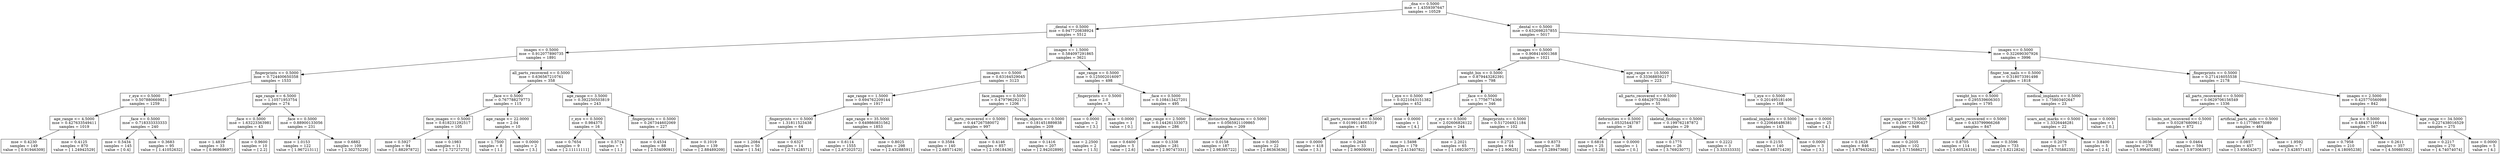 digraph Tree {
0 [label="_dna <= 0.5000\nmse = 1.4359397647\nsamples = 10529", shape="box"] ;
1 [label="_dental <= 0.5000\nmse = 0.947720838924\nsamples = 5512", shape="box"] ;
0 -> 1 ;
2 [label="images <= 0.5000\nmse = 0.912077890735\nsamples = 1891", shape="box"] ;
1 -> 2 ;
3 [label="_fingerprints <= 0.5000\nmse = 0.724400650358\nsamples = 1533", shape="box"] ;
2 -> 3 ;
4 [label="r_eye <= 0.5000\nmse = 0.507880669821\nsamples = 1259", shape="box"] ;
3 -> 4 ;
5 [label="age_range <= 4.5000\nmse = 0.427633549411\nsamples = 1019", shape="box"] ;
4 -> 5 ;
6 [label="mse = 0.4230\nsamples = 149\nvalue = [ 0.91946309]", shape="box"] ;
5 -> 6 ;
7 [label="mse = 0.4125\nsamples = 870\nvalue = [ 1.24942529]", shape="box"] ;
5 -> 7 ;
8 [label="_face <= 0.5000\nmse = 0.718333333333\nsamples = 240", shape="box"] ;
4 -> 8 ;
9 [label="mse = 0.5434\nsamples = 145\nvalue = [ 0.4]", shape="box"] ;
8 -> 9 ;
10 [label="mse = 0.3683\nsamples = 95\nvalue = [ 1.41052632]", shape="box"] ;
8 -> 10 ;
11 [label="age_range <= 6.5000\nmse = 1.10571953754\nsamples = 274", shape="box"] ;
3 -> 11 ;
12 [label="_face <= 0.5000\nmse = 1.63223363981\nsamples = 43", shape="box"] ;
11 -> 12 ;
13 [label="mse = 1.4839\nsamples = 33\nvalue = [ 0.96969697]", shape="box"] ;
12 -> 13 ;
14 [label="mse = 0.9600\nsamples = 10\nvalue = [ 2.2]", shape="box"] ;
12 -> 14 ;
15 [label="_face <= 0.5000\nmse = 0.88900133056\nsamples = 231", shape="box"] ;
11 -> 15 ;
16 [label="mse = 1.0153\nsamples = 122\nvalue = [ 1.96721311]", shape="box"] ;
15 -> 16 ;
17 [label="mse = 0.6882\nsamples = 109\nvalue = [ 2.30275229]", shape="box"] ;
15 -> 17 ;
18 [label="all_parts_recovered <= 0.5000\nmse = 0.636567210761\nsamples = 358", shape="box"] ;
2 -> 18 ;
19 [label="_face <= 0.5000\nmse = 0.767788279773\nsamples = 115", shape="box"] ;
18 -> 19 ;
20 [label="face_images <= 0.5000\nmse = 0.618231292517\nsamples = 105", shape="box"] ;
19 -> 20 ;
21 [label="mse = 0.5927\nsamples = 94\nvalue = [ 1.88297872]", shape="box"] ;
20 -> 21 ;
22 [label="mse = 0.1983\nsamples = 11\nvalue = [ 2.72727273]", shape="box"] ;
20 -> 22 ;
23 [label="age_range <= 22.0000\nmse = 2.04\nsamples = 10", shape="box"] ;
19 -> 23 ;
24 [label="mse = 1.7500\nsamples = 8\nvalue = [ 1.]", shape="box"] ;
23 -> 24 ;
25 [label="mse = 0.0000\nsamples = 2\nvalue = [ 3.]", shape="box"] ;
23 -> 25 ;
26 [label="age_range <= 3.5000\nmse = 0.392250503819\nsamples = 243", shape="box"] ;
18 -> 26 ;
27 [label="r_eye <= 0.5000\nmse = 0.984375\nsamples = 16", shape="box"] ;
26 -> 27 ;
28 [label="mse = 0.7654\nsamples = 9\nvalue = [ 2.11111111]", shape="box"] ;
27 -> 28 ;
29 [label="mse = 0.5714\nsamples = 7\nvalue = [ 1.]", shape="box"] ;
27 -> 29 ;
30 [label="_fingerprints <= 0.5000\nmse = 0.267344602069\nsamples = 227", shape="box"] ;
26 -> 30 ;
31 [label="mse = 0.4534\nsamples = 88\nvalue = [ 2.53409091]", shape="box"] ;
30 -> 31 ;
32 [label="mse = 0.1019\nsamples = 139\nvalue = [ 2.88489209]", shape="box"] ;
30 -> 32 ;
33 [label="images <= 1.5000\nmse = 0.584097291865\nsamples = 3621", shape="box"] ;
1 -> 33 ;
34 [label="images <= 0.5000\nmse = 0.63164529045\nsamples = 3123", shape="box"] ;
33 -> 34 ;
35 [label="age_range <= 1.5000\nmse = 0.694762209144\nsamples = 1917", shape="box"] ;
34 -> 35 ;
36 [label="_fingerprints <= 0.5000\nmse = 1.31811523438\nsamples = 64", shape="box"] ;
35 -> 36 ;
37 [label="mse = 1.2084\nsamples = 50\nvalue = [ 1.54]", shape="box"] ;
36 -> 37 ;
38 [label="mse = 0.6327\nsamples = 14\nvalue = [ 2.71428571]", shape="box"] ;
36 -> 38 ;
39 [label="age_range <= 35.5000\nmse = 0.649860831562\nsamples = 1853", shape="box"] ;
35 -> 39 ;
40 [label="mse = 0.6114\nsamples = 1555\nvalue = [ 2.67202572]", shape="box"] ;
39 -> 40 ;
41 [label="mse = 0.8025\nsamples = 298\nvalue = [ 2.43288591]", shape="box"] ;
39 -> 41 ;
42 [label="face_images <= 0.5000\nmse = 0.479796292171\nsamples = 1206", shape="box"] ;
34 -> 42 ;
43 [label="all_parts_recovered <= 0.5000\nmse = 0.447267580072\nsamples = 997", shape="box"] ;
42 -> 43 ;
44 [label="mse = 0.3584\nsamples = 140\nvalue = [ 2.68571429]", shape="box"] ;
43 -> 44 ;
45 [label="mse = 0.4146\nsamples = 857\nvalue = [ 2.10618436]", shape="box"] ;
43 -> 45 ;
46 [label="foreign_objects <= 0.5000\nmse = 0.181451889838\nsamples = 209", shape="box"] ;
42 -> 46 ;
47 [label="mse = 0.1416\nsamples = 207\nvalue = [ 2.94202899]", shape="box"] ;
46 -> 47 ;
48 [label="mse = 2.2500\nsamples = 2\nvalue = [ 1.5]", shape="box"] ;
46 -> 48 ;
49 [label="age_range <= 0.5000\nmse = 0.125002016097\nsamples = 498", shape="box"] ;
33 -> 49 ;
50 [label="_fingerprints <= 0.5000\nmse = 2.0\nsamples = 3", shape="box"] ;
49 -> 50 ;
51 [label="mse = 0.0000\nsamples = 2\nvalue = [ 3.]", shape="box"] ;
50 -> 51 ;
52 [label="mse = 0.0000\nsamples = 1\nvalue = [ 0.]", shape="box"] ;
50 -> 52 ;
53 [label="_face <= 0.5000\nmse = 0.108413427201\nsamples = 495", shape="box"] ;
49 -> 53 ;
54 [label="age_range <= 2.5000\nmse = 0.144261333073\nsamples = 286", shape="box"] ;
53 -> 54 ;
55 [label="mse = 0.6400\nsamples = 5\nvalue = [ 2.6]", shape="box"] ;
54 -> 55 ;
56 [label="mse = 0.1338\nsamples = 281\nvalue = [ 2.90747331]", shape="box"] ;
54 -> 56 ;
57 [label="other_distinctive_features <= 0.5000\nmse = 0.0565921109865\nsamples = 209", shape="box"] ;
53 -> 57 ;
58 [label="mse = 0.0158\nsamples = 187\nvalue = [ 2.98395722]", shape="box"] ;
57 -> 58 ;
59 [label="mse = 0.3905\nsamples = 22\nvalue = [ 2.86363636]", shape="box"] ;
57 -> 59 ;
60 [label="_dental <= 0.5000\nmse = 0.632698257855\nsamples = 5017", shape="box"] ;
0 -> 60 ;
61 [label="images <= 0.5000\nmse = 0.908414001368\nsamples = 1021", shape="box"] ;
60 -> 61 ;
62 [label="weight_bin <= 0.5000\nmse = 0.879443282391\nsamples = 798", shape="box"] ;
61 -> 62 ;
63 [label="l_eye <= 0.5000\nmse = 0.0221043151382\nsamples = 452", shape="box"] ;
62 -> 63 ;
64 [label="all_parts_recovered <= 0.5000\nmse = 0.0199114065319\nsamples = 451", shape="box"] ;
63 -> 64 ;
65 [label="mse = 0.0000\nsamples = 418\nvalue = [ 3.]", shape="box"] ;
64 -> 65 ;
66 [label="mse = 0.2645\nsamples = 33\nvalue = [ 2.90909091]", shape="box"] ;
64 -> 66 ;
67 [label="mse = 0.0000\nsamples = 1\nvalue = [ 4.]", shape="box"] ;
63 -> 67 ;
68 [label="_face <= 0.5000\nmse = 1.7756774366\nsamples = 346", shape="box"] ;
62 -> 68 ;
69 [label="r_eye <= 0.5000\nmse = 2.02606826122\nsamples = 244", shape="box"] ;
68 -> 69 ;
70 [label="mse = 1.5498\nsamples = 179\nvalue = [ 2.41340782]", shape="box"] ;
69 -> 70 ;
71 [label="mse = 2.2021\nsamples = 65\nvalue = [ 1.16923077]", shape="box"] ;
69 -> 71 ;
72 [label="_fingerprints <= 0.5000\nmse = 0.517204921184\nsamples = 102", shape="box"] ;
68 -> 72 ;
73 [label="mse = 0.2725\nsamples = 64\nvalue = [ 2.90625]", shape="box"] ;
72 -> 73 ;
74 [label="mse = 0.8373\nsamples = 38\nvalue = [ 3.28947368]", shape="box"] ;
72 -> 74 ;
75 [label="age_range <= 10.5000\nmse = 0.33368859217\nsamples = 223", shape="box"] ;
61 -> 75 ;
76 [label="all_parts_recovered <= 0.5000\nmse = 0.684297520661\nsamples = 55", shape="box"] ;
75 -> 76 ;
77 [label="deformities <= 0.5000\nmse = 1.05325443787\nsamples = 26", shape="box"] ;
76 -> 77 ;
78 [label="mse = 0.6816\nsamples = 25\nvalue = [ 3.28]", shape="box"] ;
77 -> 78 ;
79 [label="mse = 0.0000\nsamples = 1\nvalue = [ 0.]", shape="box"] ;
77 -> 79 ;
80 [label="skeletal_findings <= 0.5000\nmse = 0.199762187872\nsamples = 29", shape="box"] ;
76 -> 80 ;
81 [label="mse = 0.1775\nsamples = 26\nvalue = [ 3.76923077]", shape="box"] ;
80 -> 81 ;
82 [label="mse = 0.2222\nsamples = 3\nvalue = [ 3.33333333]", shape="box"] ;
80 -> 82 ;
83 [label="l_eye <= 0.5000\nmse = 0.201495181406\nsamples = 168", shape="box"] ;
75 -> 83 ;
84 [label="medical_implants <= 0.5000\nmse = 0.220646486381\nsamples = 143", shape="box"] ;
83 -> 84 ;
85 [label="mse = 0.2155\nsamples = 140\nvalue = [ 3.68571429]", shape="box"] ;
84 -> 85 ;
86 [label="mse = 0.0000\nsamples = 3\nvalue = [ 3.]", shape="box"] ;
84 -> 86 ;
87 [label="mse = 0.0000\nsamples = 25\nvalue = [ 4.]", shape="box"] ;
83 -> 87 ;
88 [label="images <= 0.5000\nmse = 0.322690307926\nsamples = 3996", shape="box"] ;
60 -> 88 ;
89 [label="finger_toe_nails <= 0.5000\nmse = 0.318073391498\nsamples = 1818", shape="box"] ;
88 -> 89 ;
90 [label="weight_bin <= 0.5000\nmse = 0.295539606303\nsamples = 1795", shape="box"] ;
89 -> 90 ;
91 [label="age_range <= 75.5000\nmse = 0.169723290427\nsamples = 948", shape="box"] ;
90 -> 91 ;
92 [label="mse = 0.1628\nsamples = 846\nvalue = [ 3.87943262]", shape="box"] ;
91 -> 92 ;
93 [label="mse = 0.2035\nsamples = 102\nvalue = [ 3.71568627]", shape="box"] ;
91 -> 93 ;
94 [label="all_parts_recovered <= 0.5000\nmse = 0.433799966268\nsamples = 847", shape="box"] ;
90 -> 94 ;
95 [label="mse = 0.8705\nsamples = 114\nvalue = [ 3.60526316]", shape="box"] ;
94 -> 95 ;
96 [label="mse = 0.3596\nsamples = 733\nvalue = [ 3.8212824]", shape="box"] ;
94 -> 96 ;
97 [label="medical_implants <= 0.5000\nmse = 1.75803402647\nsamples = 23", shape="box"] ;
89 -> 97 ;
98 [label="scars_and_marks <= 0.5000\nmse = 1.3326446281\nsamples = 22", shape="box"] ;
97 -> 98 ;
99 [label="mse = 0.2076\nsamples = 17\nvalue = [ 3.70588235]", shape="box"] ;
98 -> 99 ;
100 [label="mse = 3.8400\nsamples = 5\nvalue = [ 2.4]", shape="box"] ;
98 -> 100 ;
101 [label="mse = 0.0000\nsamples = 1\nvalue = [ 0.]", shape="box"] ;
97 -> 101 ;
102 [label="_fingerprints <= 0.5000\nmse = 0.271416055538\nsamples = 2178", shape="box"] ;
88 -> 102 ;
103 [label="all_parts_recovered <= 0.5000\nmse = 0.0629706156549\nsamples = 1336", shape="box"] ;
102 -> 103 ;
104 [label="n-limbs_not_recovered <= 0.5000\nmse = 0.032876809612\nsamples = 872", shape="box"] ;
103 -> 104 ;
105 [label="mse = 0.0036\nsamples = 278\nvalue = [ 3.99640288]", shape="box"] ;
104 -> 105 ;
106 [label="mse = 0.0464\nsamples = 594\nvalue = [ 3.97306397]", shape="box"] ;
104 -> 106 ;
107 [label="artificial_parts_aids <= 0.5000\nmse = 0.117786675089\nsamples = 464", shape="box"] ;
103 -> 107 ;
108 [label="mse = 0.0857\nsamples = 457\nvalue = [ 3.93654267]", shape="box"] ;
107 -> 108 ;
109 [label="mse = 1.9592\nsamples = 7\nvalue = [ 3.42857143]", shape="box"] ;
107 -> 109 ;
110 [label="images <= 2.5000\nmse = 0.425770560988\nsamples = 842", shape="box"] ;
102 -> 110 ;
111 [label="_face <= 0.5000\nmse = 0.484371160444\nsamples = 567", shape="box"] ;
110 -> 111 ;
112 [label="mse = 0.7958\nsamples = 210\nvalue = [ 4.18095238]", shape="box"] ;
111 -> 112 ;
113 [label="mse = 0.2611\nsamples = 357\nvalue = [ 4.50980392]", shape="box"] ;
111 -> 113 ;
114 [label="age_range <= 34.5000\nmse = 0.227438016529\nsamples = 275", shape="box"] ;
110 -> 114 ;
115 [label="mse = 0.2217\nsamples = 270\nvalue = [ 4.74074074]", shape="box"] ;
114 -> 115 ;
116 [label="mse = 0.0000\nsamples = 5\nvalue = [ 4.]", shape="box"] ;
114 -> 116 ;
}